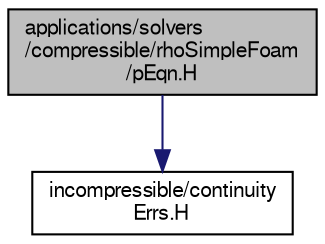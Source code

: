 digraph "applications/solvers/compressible/rhoSimpleFoam/pEqn.H"
{
  bgcolor="transparent";
  edge [fontname="FreeSans",fontsize="10",labelfontname="FreeSans",labelfontsize="10"];
  node [fontname="FreeSans",fontsize="10",shape=record];
  Node1 [label="applications/solvers\l/compressible/rhoSimpleFoam\l/pEqn.H",height=0.2,width=0.4,color="black", fillcolor="grey75", style="filled" fontcolor="black"];
  Node1 -> Node2 [color="midnightblue",fontsize="10",style="solid",fontname="FreeSans"];
  Node2 [label="incompressible/continuity\lErrs.H",height=0.2,width=0.4,color="black",URL="$a04713.html",tooltip="Calculates and prints the continuity errors. "];
}

